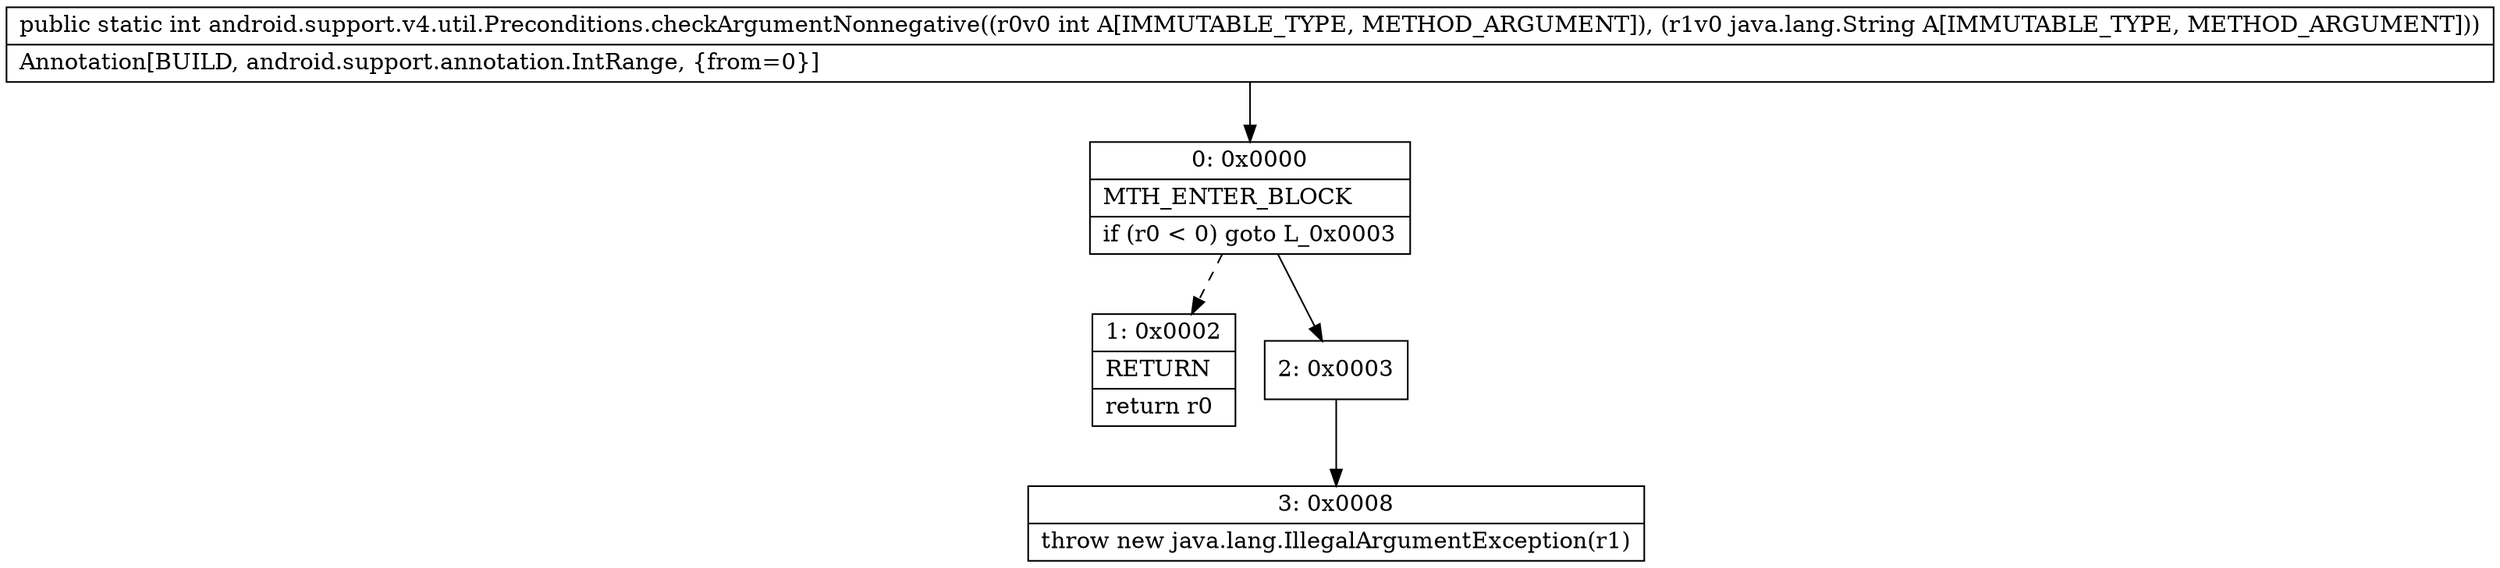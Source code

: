 digraph "CFG forandroid.support.v4.util.Preconditions.checkArgumentNonnegative(ILjava\/lang\/String;)I" {
Node_0 [shape=record,label="{0\:\ 0x0000|MTH_ENTER_BLOCK\l|if (r0 \< 0) goto L_0x0003\l}"];
Node_1 [shape=record,label="{1\:\ 0x0002|RETURN\l|return r0\l}"];
Node_2 [shape=record,label="{2\:\ 0x0003}"];
Node_3 [shape=record,label="{3\:\ 0x0008|throw new java.lang.IllegalArgumentException(r1)\l}"];
MethodNode[shape=record,label="{public static int android.support.v4.util.Preconditions.checkArgumentNonnegative((r0v0 int A[IMMUTABLE_TYPE, METHOD_ARGUMENT]), (r1v0 java.lang.String A[IMMUTABLE_TYPE, METHOD_ARGUMENT]))  | Annotation[BUILD, android.support.annotation.IntRange, \{from=0\}]\l}"];
MethodNode -> Node_0;
Node_0 -> Node_1[style=dashed];
Node_0 -> Node_2;
Node_2 -> Node_3;
}

